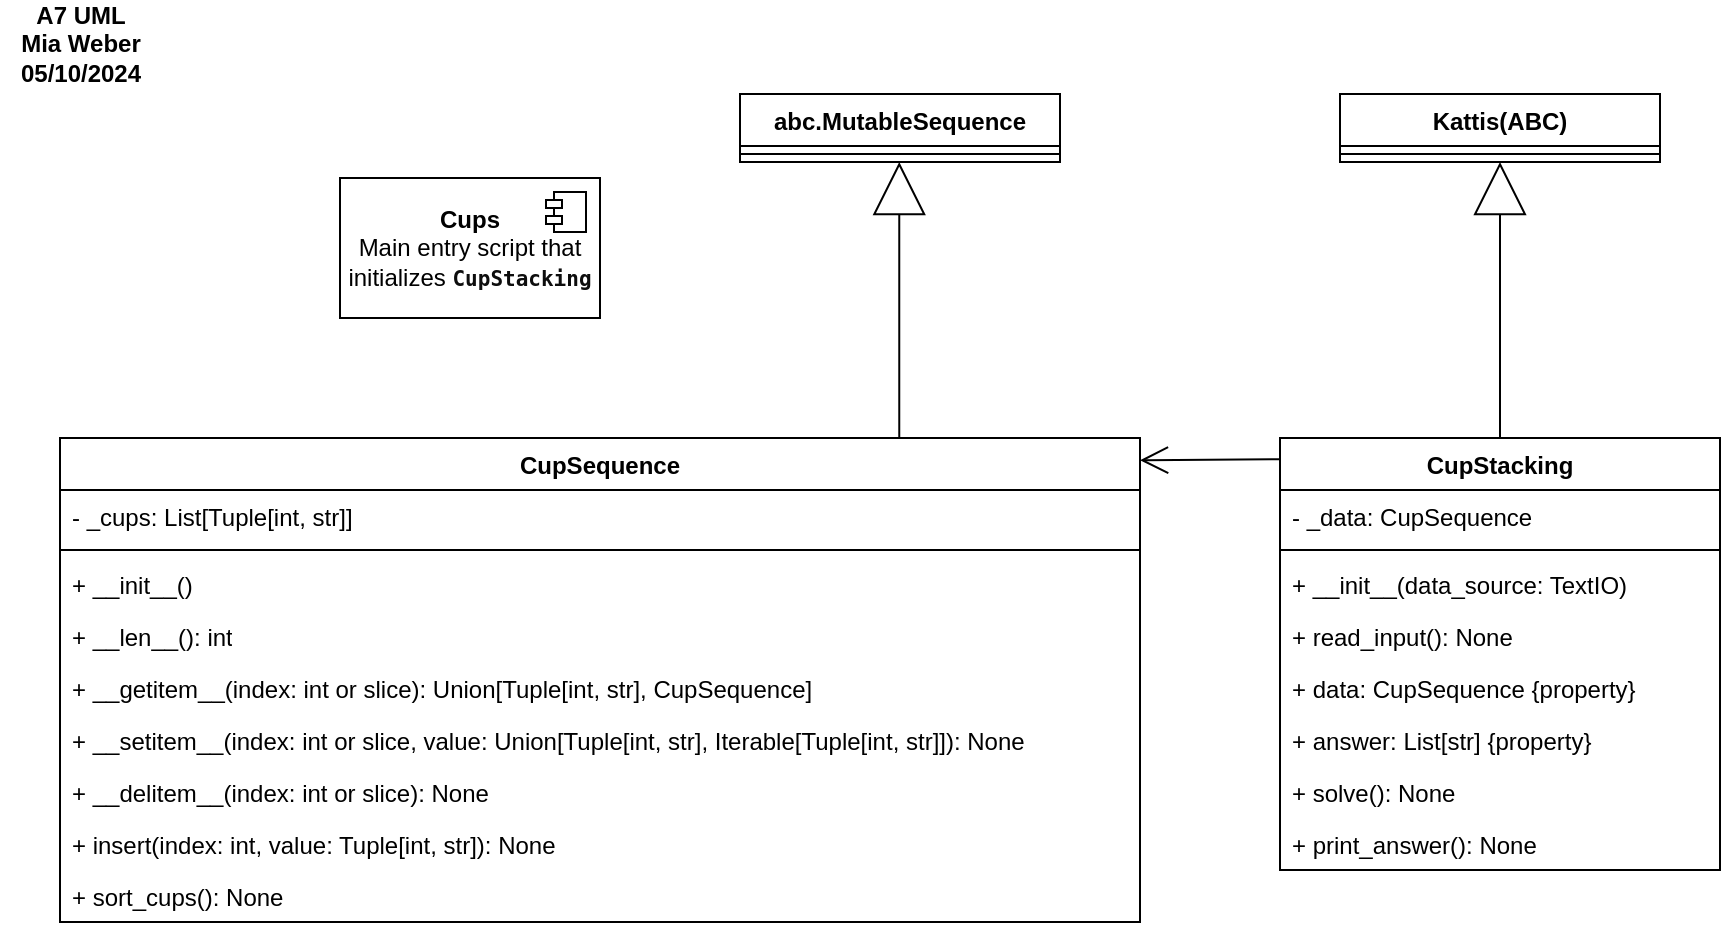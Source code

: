 <mxfile version="23.0.2" type="device">
  <diagram name="Page-1" id="KEJJIfFQ3UwdxB8Kl8-K">
    <mxGraphModel dx="1054" dy="793" grid="1" gridSize="10" guides="1" tooltips="1" connect="1" arrows="1" fold="1" page="1" pageScale="1" pageWidth="850" pageHeight="1100" math="0" shadow="0">
      <root>
        <mxCell id="0" />
        <mxCell id="1" parent="0" />
        <mxCell id="M5D9sF8B-kuwwSxqXJsg-5" value="CupStacking" style="swimlane;fontStyle=1;align=center;verticalAlign=top;childLayout=stackLayout;horizontal=1;startSize=26;horizontalStack=0;resizeParent=1;resizeParentMax=0;resizeLast=0;collapsible=1;marginBottom=0;whiteSpace=wrap;html=1;" vertex="1" parent="1">
          <mxGeometry x="700" y="290" width="220" height="216" as="geometry" />
        </mxCell>
        <mxCell id="M5D9sF8B-kuwwSxqXJsg-6" value="- _data: CupSequence" style="text;strokeColor=none;fillColor=none;align=left;verticalAlign=top;spacingLeft=4;spacingRight=4;overflow=hidden;rotatable=0;points=[[0,0.5],[1,0.5]];portConstraint=eastwest;whiteSpace=wrap;html=1;" vertex="1" parent="M5D9sF8B-kuwwSxqXJsg-5">
          <mxGeometry y="26" width="220" height="26" as="geometry" />
        </mxCell>
        <mxCell id="M5D9sF8B-kuwwSxqXJsg-7" value="" style="line;strokeWidth=1;fillColor=none;align=left;verticalAlign=middle;spacingTop=-1;spacingLeft=3;spacingRight=3;rotatable=0;labelPosition=right;points=[];portConstraint=eastwest;strokeColor=inherit;" vertex="1" parent="M5D9sF8B-kuwwSxqXJsg-5">
          <mxGeometry y="52" width="220" height="8" as="geometry" />
        </mxCell>
        <mxCell id="M5D9sF8B-kuwwSxqXJsg-8" value="+ __init__(data_source: TextIO)" style="text;strokeColor=none;fillColor=none;align=left;verticalAlign=top;spacingLeft=4;spacingRight=4;overflow=hidden;rotatable=0;points=[[0,0.5],[1,0.5]];portConstraint=eastwest;whiteSpace=wrap;html=1;" vertex="1" parent="M5D9sF8B-kuwwSxqXJsg-5">
          <mxGeometry y="60" width="220" height="26" as="geometry" />
        </mxCell>
        <mxCell id="M5D9sF8B-kuwwSxqXJsg-9" value="+ read_input(): None" style="text;strokeColor=none;fillColor=none;align=left;verticalAlign=top;spacingLeft=4;spacingRight=4;overflow=hidden;rotatable=0;points=[[0,0.5],[1,0.5]];portConstraint=eastwest;whiteSpace=wrap;html=1;" vertex="1" parent="M5D9sF8B-kuwwSxqXJsg-5">
          <mxGeometry y="86" width="220" height="26" as="geometry" />
        </mxCell>
        <mxCell id="M5D9sF8B-kuwwSxqXJsg-10" value="+ data: CupSequence {property}" style="text;strokeColor=none;fillColor=none;align=left;verticalAlign=top;spacingLeft=4;spacingRight=4;overflow=hidden;rotatable=0;points=[[0,0.5],[1,0.5]];portConstraint=eastwest;whiteSpace=wrap;html=1;" vertex="1" parent="M5D9sF8B-kuwwSxqXJsg-5">
          <mxGeometry y="112" width="220" height="26" as="geometry" />
        </mxCell>
        <mxCell id="M5D9sF8B-kuwwSxqXJsg-11" value="+ answer: List[str] {property}" style="text;strokeColor=none;fillColor=none;align=left;verticalAlign=top;spacingLeft=4;spacingRight=4;overflow=hidden;rotatable=0;points=[[0,0.5],[1,0.5]];portConstraint=eastwest;whiteSpace=wrap;html=1;" vertex="1" parent="M5D9sF8B-kuwwSxqXJsg-5">
          <mxGeometry y="138" width="220" height="26" as="geometry" />
        </mxCell>
        <mxCell id="M5D9sF8B-kuwwSxqXJsg-12" value="+ solve(): None" style="text;strokeColor=none;fillColor=none;align=left;verticalAlign=top;spacingLeft=4;spacingRight=4;overflow=hidden;rotatable=0;points=[[0,0.5],[1,0.5]];portConstraint=eastwest;whiteSpace=wrap;html=1;" vertex="1" parent="M5D9sF8B-kuwwSxqXJsg-5">
          <mxGeometry y="164" width="220" height="26" as="geometry" />
        </mxCell>
        <mxCell id="M5D9sF8B-kuwwSxqXJsg-13" value="+ print_answer(): None" style="text;strokeColor=none;fillColor=none;align=left;verticalAlign=top;spacingLeft=4;spacingRight=4;overflow=hidden;rotatable=0;points=[[0,0.5],[1,0.5]];portConstraint=eastwest;whiteSpace=wrap;html=1;" vertex="1" parent="M5D9sF8B-kuwwSxqXJsg-5">
          <mxGeometry y="190" width="220" height="26" as="geometry" />
        </mxCell>
        <mxCell id="M5D9sF8B-kuwwSxqXJsg-14" value="Kattis(ABC)" style="swimlane;fontStyle=1;align=center;verticalAlign=top;childLayout=stackLayout;horizontal=1;startSize=26;horizontalStack=0;resizeParent=1;resizeParentMax=0;resizeLast=0;collapsible=1;marginBottom=0;whiteSpace=wrap;html=1;" vertex="1" parent="1">
          <mxGeometry x="730" y="118" width="160" height="34" as="geometry" />
        </mxCell>
        <mxCell id="M5D9sF8B-kuwwSxqXJsg-16" value="" style="line;strokeWidth=1;fillColor=none;align=left;verticalAlign=middle;spacingTop=-1;spacingLeft=3;spacingRight=3;rotatable=0;labelPosition=right;points=[];portConstraint=eastwest;strokeColor=inherit;" vertex="1" parent="M5D9sF8B-kuwwSxqXJsg-14">
          <mxGeometry y="26" width="160" height="8" as="geometry" />
        </mxCell>
        <mxCell id="M5D9sF8B-kuwwSxqXJsg-18" value="abc.MutableSequence" style="swimlane;fontStyle=1;align=center;verticalAlign=top;childLayout=stackLayout;horizontal=1;startSize=26;horizontalStack=0;resizeParent=1;resizeParentMax=0;resizeLast=0;collapsible=1;marginBottom=0;whiteSpace=wrap;html=1;" vertex="1" parent="1">
          <mxGeometry x="430" y="118" width="160" height="34" as="geometry" />
        </mxCell>
        <mxCell id="M5D9sF8B-kuwwSxqXJsg-20" value="" style="line;strokeWidth=1;fillColor=none;align=left;verticalAlign=middle;spacingTop=-1;spacingLeft=3;spacingRight=3;rotatable=0;labelPosition=right;points=[];portConstraint=eastwest;strokeColor=inherit;" vertex="1" parent="M5D9sF8B-kuwwSxqXJsg-18">
          <mxGeometry y="26" width="160" height="8" as="geometry" />
        </mxCell>
        <mxCell id="M5D9sF8B-kuwwSxqXJsg-22" value="CupSequence" style="swimlane;fontStyle=1;align=center;verticalAlign=top;childLayout=stackLayout;horizontal=1;startSize=26;horizontalStack=0;resizeParent=1;resizeParentMax=0;resizeLast=0;collapsible=1;marginBottom=0;whiteSpace=wrap;html=1;" vertex="1" parent="1">
          <mxGeometry x="90" y="290" width="540" height="242" as="geometry" />
        </mxCell>
        <mxCell id="M5D9sF8B-kuwwSxqXJsg-23" value="- _cups: List[Tuple[int, str]]" style="text;strokeColor=none;fillColor=none;align=left;verticalAlign=top;spacingLeft=4;spacingRight=4;overflow=hidden;rotatable=0;points=[[0,0.5],[1,0.5]];portConstraint=eastwest;whiteSpace=wrap;html=1;" vertex="1" parent="M5D9sF8B-kuwwSxqXJsg-22">
          <mxGeometry y="26" width="540" height="26" as="geometry" />
        </mxCell>
        <mxCell id="M5D9sF8B-kuwwSxqXJsg-24" value="" style="line;strokeWidth=1;fillColor=none;align=left;verticalAlign=middle;spacingTop=-1;spacingLeft=3;spacingRight=3;rotatable=0;labelPosition=right;points=[];portConstraint=eastwest;strokeColor=inherit;" vertex="1" parent="M5D9sF8B-kuwwSxqXJsg-22">
          <mxGeometry y="52" width="540" height="8" as="geometry" />
        </mxCell>
        <mxCell id="M5D9sF8B-kuwwSxqXJsg-25" value="+ __init__()" style="text;strokeColor=none;fillColor=none;align=left;verticalAlign=top;spacingLeft=4;spacingRight=4;overflow=hidden;rotatable=0;points=[[0,0.5],[1,0.5]];portConstraint=eastwest;whiteSpace=wrap;html=1;" vertex="1" parent="M5D9sF8B-kuwwSxqXJsg-22">
          <mxGeometry y="60" width="540" height="26" as="geometry" />
        </mxCell>
        <mxCell id="M5D9sF8B-kuwwSxqXJsg-26" value="+ __len__(): int" style="text;strokeColor=none;fillColor=none;align=left;verticalAlign=top;spacingLeft=4;spacingRight=4;overflow=hidden;rotatable=0;points=[[0,0.5],[1,0.5]];portConstraint=eastwest;whiteSpace=wrap;html=1;" vertex="1" parent="M5D9sF8B-kuwwSxqXJsg-22">
          <mxGeometry y="86" width="540" height="26" as="geometry" />
        </mxCell>
        <mxCell id="M5D9sF8B-kuwwSxqXJsg-27" value="+ __getitem__(index: int or slice): Union[Tuple[int, str], CupSequence]" style="text;strokeColor=none;fillColor=none;align=left;verticalAlign=top;spacingLeft=4;spacingRight=4;overflow=hidden;rotatable=0;points=[[0,0.5],[1,0.5]];portConstraint=eastwest;whiteSpace=wrap;html=1;" vertex="1" parent="M5D9sF8B-kuwwSxqXJsg-22">
          <mxGeometry y="112" width="540" height="26" as="geometry" />
        </mxCell>
        <mxCell id="M5D9sF8B-kuwwSxqXJsg-28" value="+ __setitem__(index: int or slice, value: Union[Tuple[int, str], Iterable[Tuple[int, str]]): None" style="text;strokeColor=none;fillColor=none;align=left;verticalAlign=top;spacingLeft=4;spacingRight=4;overflow=hidden;rotatable=0;points=[[0,0.5],[1,0.5]];portConstraint=eastwest;whiteSpace=wrap;html=1;" vertex="1" parent="M5D9sF8B-kuwwSxqXJsg-22">
          <mxGeometry y="138" width="540" height="26" as="geometry" />
        </mxCell>
        <mxCell id="M5D9sF8B-kuwwSxqXJsg-29" value="+ __delitem__(index: int or slice): None" style="text;strokeColor=none;fillColor=none;align=left;verticalAlign=top;spacingLeft=4;spacingRight=4;overflow=hidden;rotatable=0;points=[[0,0.5],[1,0.5]];portConstraint=eastwest;whiteSpace=wrap;html=1;" vertex="1" parent="M5D9sF8B-kuwwSxqXJsg-22">
          <mxGeometry y="164" width="540" height="26" as="geometry" />
        </mxCell>
        <mxCell id="M5D9sF8B-kuwwSxqXJsg-30" value="+ insert(index: int, value: Tuple[int, str]): None" style="text;strokeColor=none;fillColor=none;align=left;verticalAlign=top;spacingLeft=4;spacingRight=4;overflow=hidden;rotatable=0;points=[[0,0.5],[1,0.5]];portConstraint=eastwest;whiteSpace=wrap;html=1;" vertex="1" parent="M5D9sF8B-kuwwSxqXJsg-22">
          <mxGeometry y="190" width="540" height="26" as="geometry" />
        </mxCell>
        <mxCell id="M5D9sF8B-kuwwSxqXJsg-31" value="+ sort_cups(): None" style="text;strokeColor=none;fillColor=none;align=left;verticalAlign=top;spacingLeft=4;spacingRight=4;overflow=hidden;rotatable=0;points=[[0,0.5],[1,0.5]];portConstraint=eastwest;whiteSpace=wrap;html=1;" vertex="1" parent="M5D9sF8B-kuwwSxqXJsg-22">
          <mxGeometry y="216" width="540" height="26" as="geometry" />
        </mxCell>
        <mxCell id="M5D9sF8B-kuwwSxqXJsg-32" value="" style="endArrow=block;endFill=0;endSize=24;html=1;rounded=0;exitX=0.5;exitY=0;exitDx=0;exitDy=0;entryX=0.5;entryY=1;entryDx=0;entryDy=0;" edge="1" parent="1" source="M5D9sF8B-kuwwSxqXJsg-5" target="M5D9sF8B-kuwwSxqXJsg-14">
          <mxGeometry width="160" relative="1" as="geometry">
            <mxPoint x="610" y="780" as="sourcePoint" />
            <mxPoint x="780" y="160" as="targetPoint" />
          </mxGeometry>
        </mxCell>
        <mxCell id="M5D9sF8B-kuwwSxqXJsg-33" value="" style="endArrow=block;endFill=0;endSize=24;html=1;rounded=0;exitX=0.5;exitY=0;exitDx=0;exitDy=0;entryX=0.5;entryY=1;entryDx=0;entryDy=0;" edge="1" parent="1">
          <mxGeometry width="160" relative="1" as="geometry">
            <mxPoint x="509.63" y="290" as="sourcePoint" />
            <mxPoint x="509.63" y="152" as="targetPoint" />
          </mxGeometry>
        </mxCell>
        <mxCell id="M5D9sF8B-kuwwSxqXJsg-34" value="" style="endArrow=open;endFill=1;endSize=12;html=1;rounded=0;entryX=1;entryY=0.046;entryDx=0;entryDy=0;entryPerimeter=0;exitX=-0.002;exitY=0.049;exitDx=0;exitDy=0;exitPerimeter=0;" edge="1" parent="1" source="M5D9sF8B-kuwwSxqXJsg-5" target="M5D9sF8B-kuwwSxqXJsg-22">
          <mxGeometry width="160" relative="1" as="geometry">
            <mxPoint x="340" y="670" as="sourcePoint" />
            <mxPoint x="500" y="670" as="targetPoint" />
          </mxGeometry>
        </mxCell>
        <mxCell id="M5D9sF8B-kuwwSxqXJsg-35" value="&lt;b&gt;Cups&lt;br&gt;&lt;/b&gt;Main entry script that initializes &lt;code style=&quot;border: 0px solid rgb(227, 227, 227); box-sizing: border-box; --tw-border-spacing-x: 0; --tw-border-spacing-y: 0; --tw-translate-x: 0; --tw-translate-y: 0; --tw-rotate: 0; --tw-skew-x: 0; --tw-skew-y: 0; --tw-scale-x: 1; --tw-scale-y: 1; --tw-pan-x: ; --tw-pan-y: ; --tw-pinch-zoom: ; --tw-scroll-snap-strictness: proximity; --tw-gradient-from-position: ; --tw-gradient-via-position: ; --tw-gradient-to-position: ; --tw-ordinal: ; --tw-slashed-zero: ; --tw-numeric-figure: ; --tw-numeric-spacing: ; --tw-numeric-fraction: ; --tw-ring-inset: ; --tw-ring-offset-width: 0px; --tw-ring-offset-color: #fff; --tw-ring-color: rgba(69,89,164,.5); --tw-ring-offset-shadow: 0 0 transparent; --tw-ring-shadow: 0 0 transparent; --tw-shadow: 0 0 transparent; --tw-shadow-colored: 0 0 transparent; --tw-blur: ; --tw-brightness: ; --tw-contrast: ; --tw-grayscale: ; --tw-hue-rotate: ; --tw-invert: ; --tw-saturate: ; --tw-sepia: ; --tw-drop-shadow: ; --tw-backdrop-blur: ; --tw-backdrop-brightness: ; --tw-backdrop-contrast: ; --tw-backdrop-grayscale: ; --tw-backdrop-hue-rotate: ; --tw-backdrop-invert: ; --tw-backdrop-opacity: ; --tw-backdrop-saturate: ; --tw-backdrop-sepia: ; --tw-contain-size: ; --tw-contain-layout: ; --tw-contain-paint: ; --tw-contain-style: ; font-feature-settings: normal; font-size: 0.875em; font-variation-settings: normal; color: rgb(13, 13, 13); font-weight: 600; margin-bottom: 1.25em; text-align: left; background-color: rgb(255, 255, 255); font-family: &amp;quot;Söhne Mono&amp;quot;, Monaco, &amp;quot;Andale Mono&amp;quot;, &amp;quot;Ubuntu Mono&amp;quot;, monospace !important;&quot;&gt;CupStacking&lt;/code&gt;&lt;b&gt;&lt;br&gt;&lt;/b&gt;" style="html=1;dropTarget=0;whiteSpace=wrap;" vertex="1" parent="1">
          <mxGeometry x="230" y="160" width="130" height="70" as="geometry" />
        </mxCell>
        <mxCell id="M5D9sF8B-kuwwSxqXJsg-36" value="" style="shape=module;jettyWidth=8;jettyHeight=4;" vertex="1" parent="M5D9sF8B-kuwwSxqXJsg-35">
          <mxGeometry x="1" width="20" height="20" relative="1" as="geometry">
            <mxPoint x="-27" y="7" as="offset" />
          </mxGeometry>
        </mxCell>
        <mxCell id="M5D9sF8B-kuwwSxqXJsg-37" value="A7 UML&lt;br&gt;Mia Weber&lt;br&gt;05/10/2024" style="text;align=center;fontStyle=1;verticalAlign=middle;spacingLeft=3;spacingRight=3;strokeColor=none;rotatable=0;points=[[0,0.5],[1,0.5]];portConstraint=eastwest;html=1;" vertex="1" parent="1">
          <mxGeometry x="60" y="80" width="80" height="26" as="geometry" />
        </mxCell>
      </root>
    </mxGraphModel>
  </diagram>
</mxfile>
